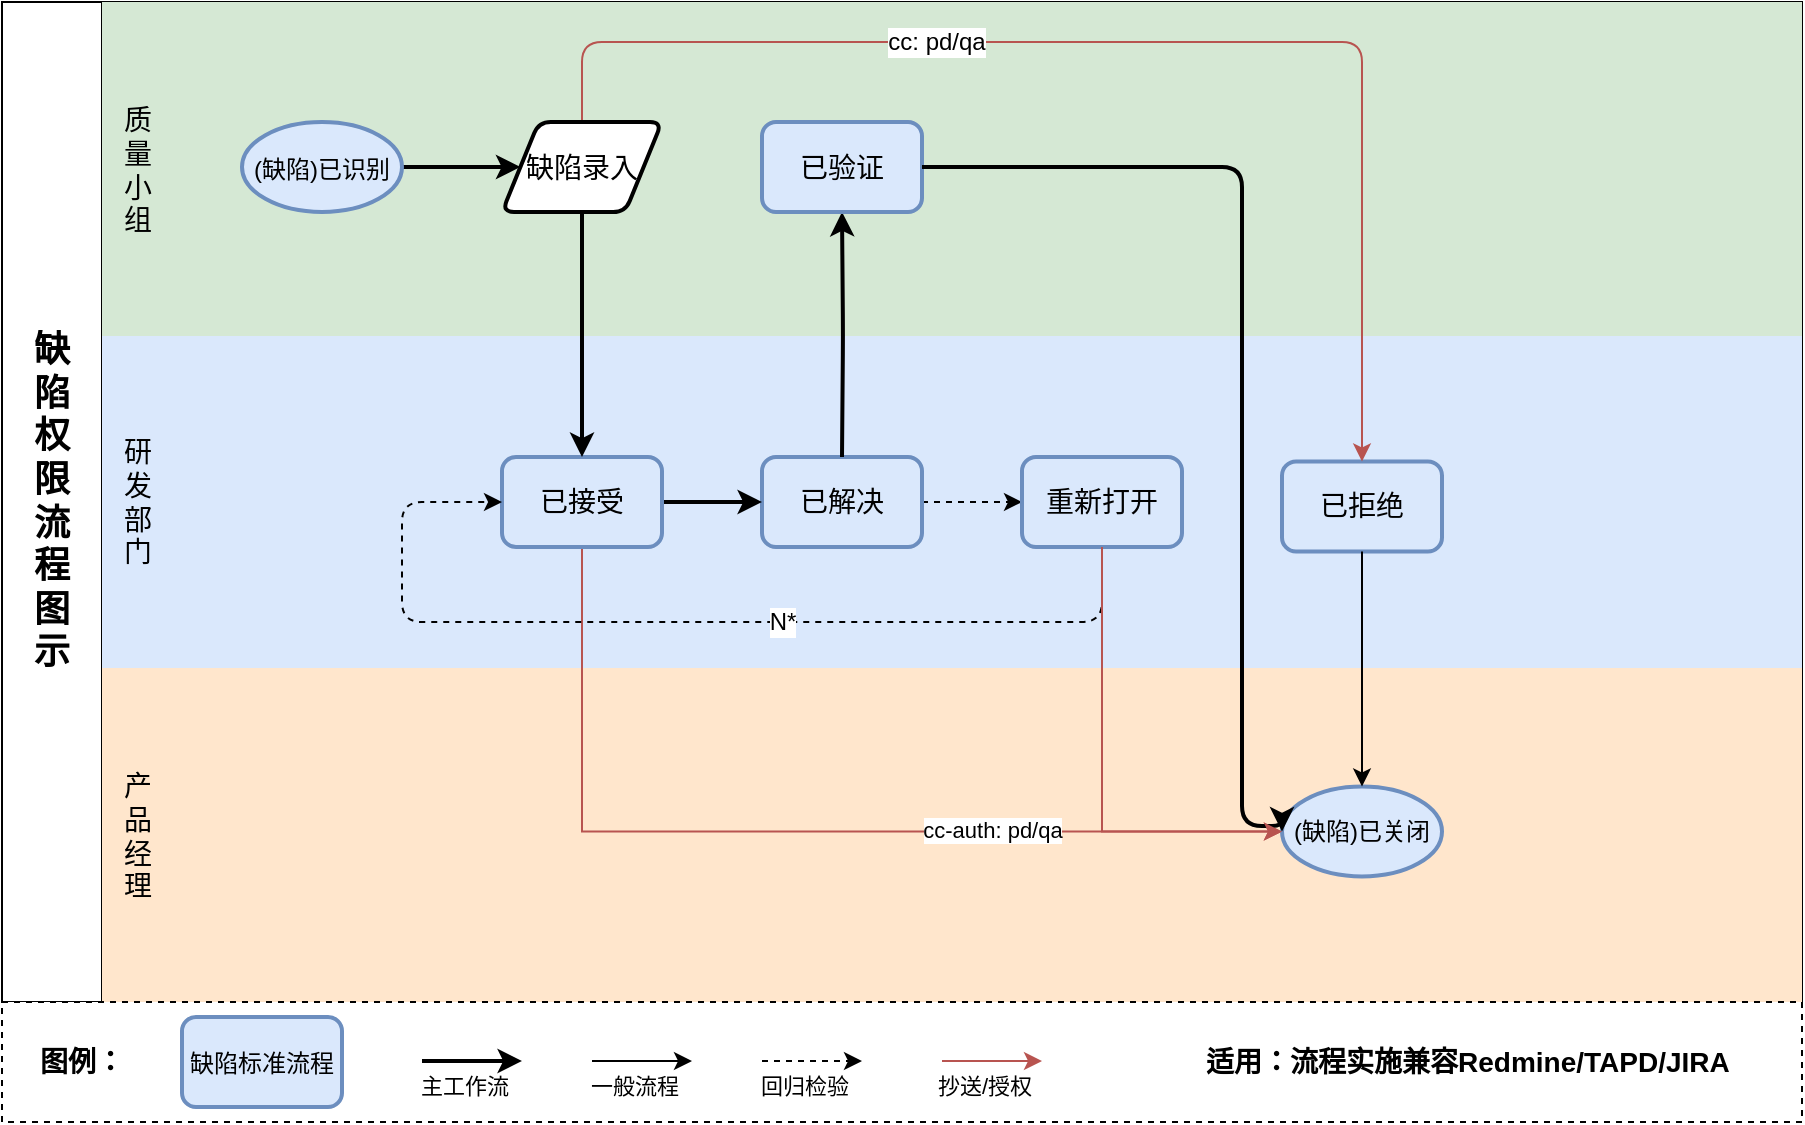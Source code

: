 <mxfile version="20.8.20" type="github">
  <diagram id="prtHgNgQTEPvFCAcTncT" name="缺陷权限流程图示">
    <mxGraphModel dx="1434" dy="796" grid="1" gridSize="10" guides="1" tooltips="1" connect="1" arrows="1" fold="1" page="1" pageScale="1" pageWidth="1169" pageHeight="827" math="0" shadow="0">
      <root>
        <mxCell id="0" />
        <mxCell id="1" parent="0" />
        <mxCell id="22" value="" style="group" parent="1" vertex="1" connectable="0">
          <mxGeometry x="120" y="80" width="900" height="560" as="geometry" />
        </mxCell>
        <mxCell id="2" value="" style="shape=table;startSize=0;container=1;collapsible=0;childLayout=tableLayout;" parent="22" vertex="1">
          <mxGeometry width="900" height="500" as="geometry" />
        </mxCell>
        <mxCell id="3" value="" style="shape=tableRow;horizontal=0;startSize=0;swimlaneHead=0;swimlaneBody=0;top=0;left=0;bottom=0;right=0;collapsible=0;dropTarget=0;fillColor=none;points=[[0,0.5],[1,0.5]];portConstraint=eastwest;" parent="2" vertex="1">
          <mxGeometry width="900" height="167" as="geometry" />
        </mxCell>
        <mxCell id="4" value="&lt;font style=&quot;font-size: 18px;&quot;&gt;缺陷权限流程图示&lt;/font&gt;" style="shape=partialRectangle;html=1;whiteSpace=wrap;connectable=0;overflow=hidden;fillColor=none;top=0;left=0;bottom=0;right=0;pointerEvents=1;rowspan=3;colspan=1;fontSize=18;spacing=16;fontStyle=1" parent="3" vertex="1">
          <mxGeometry width="50" height="500" as="geometry">
            <mxRectangle width="50" height="167" as="alternateBounds" />
          </mxGeometry>
        </mxCell>
        <mxCell id="5" value="质量小组" style="shape=partialRectangle;html=1;whiteSpace=wrap;connectable=0;overflow=hidden;fillColor=#d5e8d4;top=0;left=0;bottom=0;right=0;pointerEvents=1;spacing=8;fontSize=14;strokeColor=#82b366;" parent="3" vertex="1">
          <mxGeometry x="50" width="36" height="167" as="geometry">
            <mxRectangle width="36" height="167" as="alternateBounds" />
          </mxGeometry>
        </mxCell>
        <mxCell id="6" value="" style="shape=partialRectangle;html=1;whiteSpace=wrap;connectable=0;overflow=hidden;fillColor=#d5e8d4;top=0;left=0;bottom=0;right=0;pointerEvents=1;strokeColor=#82b366;" parent="3" vertex="1">
          <mxGeometry x="86" width="814" height="167" as="geometry">
            <mxRectangle width="814" height="167" as="alternateBounds" />
          </mxGeometry>
        </mxCell>
        <mxCell id="7" value="" style="shape=tableRow;horizontal=0;startSize=0;swimlaneHead=0;swimlaneBody=0;top=0;left=0;bottom=0;right=0;collapsible=0;dropTarget=0;fillColor=none;points=[[0,0.5],[1,0.5]];portConstraint=eastwest;" parent="2" vertex="1">
          <mxGeometry y="167" width="900" height="166" as="geometry" />
        </mxCell>
        <mxCell id="8" value="" style="shape=partialRectangle;html=1;whiteSpace=wrap;connectable=0;overflow=hidden;fillColor=none;top=0;left=0;bottom=0;right=0;pointerEvents=1;" parent="7" vertex="1" visible="0">
          <mxGeometry width="50" height="166" as="geometry">
            <mxRectangle width="50" height="166" as="alternateBounds" />
          </mxGeometry>
        </mxCell>
        <mxCell id="9" value="研发部门" style="shape=partialRectangle;html=1;whiteSpace=wrap;connectable=0;overflow=hidden;fillColor=#dae8fc;top=0;left=0;bottom=0;right=0;pointerEvents=1;spacing=8;fontSize=14;strokeColor=#6c8ebf;" parent="7" vertex="1">
          <mxGeometry x="50" width="36" height="166" as="geometry">
            <mxRectangle width="36" height="166" as="alternateBounds" />
          </mxGeometry>
        </mxCell>
        <mxCell id="10" value="" style="shape=partialRectangle;html=1;whiteSpace=wrap;connectable=0;overflow=hidden;fillColor=#dae8fc;top=0;left=0;bottom=0;right=0;pointerEvents=1;strokeColor=#6c8ebf;" parent="7" vertex="1">
          <mxGeometry x="86" width="814" height="166" as="geometry">
            <mxRectangle width="814" height="166" as="alternateBounds" />
          </mxGeometry>
        </mxCell>
        <mxCell id="11" value="" style="shape=tableRow;horizontal=0;startSize=0;swimlaneHead=0;swimlaneBody=0;top=0;left=0;bottom=0;right=0;collapsible=0;dropTarget=0;fillColor=none;points=[[0,0.5],[1,0.5]];portConstraint=eastwest;" parent="2" vertex="1">
          <mxGeometry y="333" width="900" height="167" as="geometry" />
        </mxCell>
        <mxCell id="12" value="" style="shape=partialRectangle;html=1;whiteSpace=wrap;connectable=0;overflow=hidden;fillColor=none;top=0;left=0;bottom=0;right=0;pointerEvents=1;" parent="11" vertex="1" visible="0">
          <mxGeometry width="50" height="167" as="geometry">
            <mxRectangle width="50" height="167" as="alternateBounds" />
          </mxGeometry>
        </mxCell>
        <mxCell id="13" value="产品经理" style="shape=partialRectangle;html=1;whiteSpace=wrap;connectable=0;overflow=hidden;fillColor=#ffe6cc;top=0;left=0;bottom=0;right=0;pointerEvents=1;spacing=8;fontSize=14;strokeColor=#d79b00;" parent="11" vertex="1">
          <mxGeometry x="50" width="36" height="167" as="geometry">
            <mxRectangle width="36" height="167" as="alternateBounds" />
          </mxGeometry>
        </mxCell>
        <mxCell id="14" value="" style="shape=partialRectangle;html=1;whiteSpace=wrap;connectable=0;overflow=hidden;fillColor=#ffe6cc;top=0;left=0;bottom=0;right=0;pointerEvents=1;strokeColor=#d79b00;" parent="11" vertex="1">
          <mxGeometry x="86" width="814" height="167" as="geometry">
            <mxRectangle width="814" height="167" as="alternateBounds" />
          </mxGeometry>
        </mxCell>
        <mxCell id="21" value="" style="rounded=0;whiteSpace=wrap;html=1;fontSize=14;dashed=1;" parent="22" vertex="1">
          <mxGeometry y="500" width="900" height="60" as="geometry" />
        </mxCell>
        <mxCell id="23" value="图例：" style="text;html=1;strokeColor=none;fillColor=none;align=center;verticalAlign=middle;whiteSpace=wrap;rounded=0;dashed=1;fontSize=14;fontStyle=1" parent="22" vertex="1">
          <mxGeometry x="10" y="515" width="60" height="30" as="geometry" />
        </mxCell>
        <mxCell id="24" value="&lt;font style=&quot;font-size: 12px;&quot;&gt;缺陷标准流程&lt;/font&gt;" style="rounded=1;whiteSpace=wrap;html=1;absoluteArcSize=1;arcSize=14;strokeWidth=2;fontSize=14;fillColor=#dae8fc;strokeColor=#6c8ebf;" parent="22" vertex="1">
          <mxGeometry x="90" y="507.5" width="80" height="45" as="geometry" />
        </mxCell>
        <mxCell id="27" value="已拒绝" style="rounded=1;whiteSpace=wrap;html=1;absoluteArcSize=1;arcSize=14;strokeWidth=2;fontSize=14;fillColor=#dae8fc;strokeColor=#6c8ebf;" parent="22" vertex="1">
          <mxGeometry x="640" y="229.75" width="80" height="45" as="geometry" />
        </mxCell>
        <mxCell id="41" style="edgeStyle=orthogonalEdgeStyle;html=1;exitX=1;exitY=0.5;exitDx=0;exitDy=0;entryX=0;entryY=0.5;entryDx=0;entryDy=0;fontSize=12;fillColor=#f8cecc;strokeColor=#000000;dashed=1;" parent="22" source="32" target="36" edge="1">
          <mxGeometry relative="1" as="geometry" />
        </mxCell>
        <mxCell id="32" value="已解决" style="rounded=1;whiteSpace=wrap;html=1;absoluteArcSize=1;arcSize=14;strokeWidth=2;fontSize=14;fillColor=#dae8fc;strokeColor=#6c8ebf;" parent="22" vertex="1">
          <mxGeometry x="380" y="227.5" width="80" height="45" as="geometry" />
        </mxCell>
        <mxCell id="38" style="edgeStyle=orthogonalEdgeStyle;html=1;exitX=0.5;exitY=0;exitDx=0;exitDy=0;entryX=0.5;entryY=1;entryDx=0;entryDy=0;fontSize=12;strokeWidth=2;" parent="22" target="35" edge="1">
          <mxGeometry relative="1" as="geometry">
            <mxPoint x="420" y="227.5" as="sourcePoint" />
          </mxGeometry>
        </mxCell>
        <mxCell id="35" value="已验证" style="rounded=1;whiteSpace=wrap;html=1;absoluteArcSize=1;arcSize=14;strokeWidth=2;fontSize=14;fillColor=#dae8fc;strokeColor=#6c8ebf;" parent="22" vertex="1">
          <mxGeometry x="380" y="60" width="80" height="45" as="geometry" />
        </mxCell>
        <mxCell id="36" value="重新打开" style="rounded=1;whiteSpace=wrap;html=1;absoluteArcSize=1;arcSize=14;strokeWidth=2;fontSize=14;fillColor=#dae8fc;strokeColor=#6c8ebf;" parent="22" vertex="1">
          <mxGeometry x="510" y="227.5" width="80" height="45" as="geometry" />
        </mxCell>
        <mxCell id="dTOIaPzAnfacTVlvx3Cz-57" value="" style="endArrow=classic;html=1;rounded=0;strokeColor=#000000;strokeWidth=2;" edge="1" parent="22">
          <mxGeometry width="50" height="50" relative="1" as="geometry">
            <mxPoint x="210" y="529.5" as="sourcePoint" />
            <mxPoint x="260" y="529.5" as="targetPoint" />
          </mxGeometry>
        </mxCell>
        <mxCell id="dTOIaPzAnfacTVlvx3Cz-58" value="主工作流" style="edgeLabel;html=1;align=center;verticalAlign=middle;resizable=0;points=[];" vertex="1" connectable="0" parent="dTOIaPzAnfacTVlvx3Cz-57">
          <mxGeometry x="-0.18" y="-12" relative="1" as="geometry">
            <mxPoint as="offset" />
          </mxGeometry>
        </mxCell>
        <mxCell id="dTOIaPzAnfacTVlvx3Cz-49" value="" style="endArrow=classic;html=1;rounded=0;strokeColor=#000000;strokeWidth=1;" edge="1" parent="22">
          <mxGeometry width="50" height="50" relative="1" as="geometry">
            <mxPoint x="295" y="529.5" as="sourcePoint" />
            <mxPoint x="345" y="529.5" as="targetPoint" />
          </mxGeometry>
        </mxCell>
        <mxCell id="dTOIaPzAnfacTVlvx3Cz-50" value="一般流程" style="edgeLabel;html=1;align=center;verticalAlign=middle;resizable=0;points=[];" vertex="1" connectable="0" parent="dTOIaPzAnfacTVlvx3Cz-49">
          <mxGeometry x="-0.18" y="-12" relative="1" as="geometry">
            <mxPoint as="offset" />
          </mxGeometry>
        </mxCell>
        <mxCell id="dTOIaPzAnfacTVlvx3Cz-52" value="" style="endArrow=classic;html=1;rounded=0;strokeColor=#000000;strokeWidth=1;dashed=1;" edge="1" parent="22">
          <mxGeometry width="50" height="50" relative="1" as="geometry">
            <mxPoint x="380" y="529.5" as="sourcePoint" />
            <mxPoint x="430" y="529.5" as="targetPoint" />
          </mxGeometry>
        </mxCell>
        <mxCell id="dTOIaPzAnfacTVlvx3Cz-53" value="回归检验" style="edgeLabel;html=1;align=center;verticalAlign=middle;resizable=0;points=[];" vertex="1" connectable="0" parent="dTOIaPzAnfacTVlvx3Cz-52">
          <mxGeometry x="-0.18" y="-12" relative="1" as="geometry">
            <mxPoint as="offset" />
          </mxGeometry>
        </mxCell>
        <mxCell id="dTOIaPzAnfacTVlvx3Cz-55" value="" style="endArrow=classic;html=1;rounded=0;strokeColor=#b85450;strokeWidth=1;fillColor=#f8cecc;" edge="1" parent="22">
          <mxGeometry width="50" height="50" relative="1" as="geometry">
            <mxPoint x="470" y="529.5" as="sourcePoint" />
            <mxPoint x="520" y="529.5" as="targetPoint" />
          </mxGeometry>
        </mxCell>
        <mxCell id="dTOIaPzAnfacTVlvx3Cz-56" value="抄送/授权" style="edgeLabel;html=1;align=center;verticalAlign=middle;resizable=0;points=[];" vertex="1" connectable="0" parent="dTOIaPzAnfacTVlvx3Cz-55">
          <mxGeometry x="-0.18" y="-12" relative="1" as="geometry">
            <mxPoint as="offset" />
          </mxGeometry>
        </mxCell>
        <mxCell id="dTOIaPzAnfacTVlvx3Cz-59" value="适用：流程实施兼容Redmine/TAPD/JIRA" style="text;html=1;strokeColor=none;fillColor=none;align=left;verticalAlign=middle;whiteSpace=wrap;rounded=0;dashed=1;fontSize=14;fontStyle=1" vertex="1" parent="22">
          <mxGeometry x="600" y="515" width="280" height="30" as="geometry" />
        </mxCell>
        <mxCell id="25" style="edgeStyle=none;html=1;exitX=1;exitY=0.5;exitDx=0;exitDy=0;exitPerimeter=0;entryX=0;entryY=0.5;entryDx=0;entryDy=0;fontSize=12;strokeWidth=2;" parent="1" source="15" target="20" edge="1">
          <mxGeometry relative="1" as="geometry" />
        </mxCell>
        <mxCell id="15" value="&lt;font style=&quot;font-size: 12px;&quot;&gt;(缺陷)已识别&lt;/font&gt;" style="strokeWidth=2;html=1;shape=mxgraph.flowchart.start_1;whiteSpace=wrap;fontSize=14;fillColor=#dae8fc;strokeColor=#6c8ebf;" parent="1" vertex="1">
          <mxGeometry x="240" y="140" width="80" height="45" as="geometry" />
        </mxCell>
        <mxCell id="30" style="edgeStyle=orthogonalEdgeStyle;html=1;exitX=1;exitY=0.5;exitDx=0;exitDy=0;entryX=0;entryY=0.5;entryDx=0;entryDy=0;fontSize=12;strokeWidth=2;" parent="1" source="16" edge="1">
          <mxGeometry relative="1" as="geometry">
            <mxPoint x="500" y="330.0" as="targetPoint" />
          </mxGeometry>
        </mxCell>
        <mxCell id="dTOIaPzAnfacTVlvx3Cz-45" style="edgeStyle=orthogonalEdgeStyle;rounded=0;orthogonalLoop=1;jettySize=auto;html=1;exitX=0.5;exitY=1;exitDx=0;exitDy=0;entryX=0;entryY=0.5;entryDx=0;entryDy=0;entryPerimeter=0;fillColor=#f8cecc;strokeColor=#b85450;" edge="1" parent="1" source="16" target="17">
          <mxGeometry relative="1" as="geometry" />
        </mxCell>
        <mxCell id="dTOIaPzAnfacTVlvx3Cz-47" value="cc-auth: pd/qa" style="edgeLabel;html=1;align=center;verticalAlign=middle;resizable=0;points=[];" vertex="1" connectable="0" parent="dTOIaPzAnfacTVlvx3Cz-45">
          <mxGeometry x="0.411" y="1" relative="1" as="geometry">
            <mxPoint as="offset" />
          </mxGeometry>
        </mxCell>
        <mxCell id="16" value="已接受" style="rounded=1;whiteSpace=wrap;html=1;absoluteArcSize=1;arcSize=14;strokeWidth=2;fontSize=14;fillColor=#dae8fc;strokeColor=#6c8ebf;" parent="1" vertex="1">
          <mxGeometry x="370" y="307.5" width="80" height="45" as="geometry" />
        </mxCell>
        <mxCell id="26" style="edgeStyle=none;html=1;exitX=0.5;exitY=1;exitDx=0;exitDy=0;entryX=0.5;entryY=0;entryDx=0;entryDy=0;fontSize=12;strokeWidth=2;" parent="1" source="20" target="16" edge="1">
          <mxGeometry relative="1" as="geometry" />
        </mxCell>
        <mxCell id="29" style="edgeStyle=orthogonalEdgeStyle;html=1;exitX=0.5;exitY=0;exitDx=0;exitDy=0;entryX=0.5;entryY=0;entryDx=0;entryDy=0;fontSize=12;fillColor=#f8cecc;strokeColor=#b85450;" parent="1" source="20" target="27" edge="1">
          <mxGeometry relative="1" as="geometry">
            <Array as="points">
              <mxPoint x="410" y="100" />
              <mxPoint x="800" y="100" />
            </Array>
          </mxGeometry>
        </mxCell>
        <mxCell id="45" value="cc: pd/qa" style="edgeLabel;html=1;align=center;verticalAlign=middle;resizable=0;points=[];fontSize=12;" parent="29" vertex="1" connectable="0">
          <mxGeometry x="-0.322" relative="1" as="geometry">
            <mxPoint as="offset" />
          </mxGeometry>
        </mxCell>
        <mxCell id="20" value="&lt;font style=&quot;font-size: 14px;&quot;&gt;缺陷录入&lt;/font&gt;" style="shape=parallelogram;html=1;strokeWidth=2;perimeter=parallelogramPerimeter;whiteSpace=wrap;rounded=1;arcSize=12;size=0.23;fontSize=12;" parent="1" vertex="1">
          <mxGeometry x="370" y="140" width="80" height="45" as="geometry" />
        </mxCell>
        <mxCell id="17" value="(缺陷)已关闭" style="strokeWidth=2;html=1;shape=mxgraph.flowchart.start_1;whiteSpace=wrap;fontSize=12;fillColor=#dae8fc;strokeColor=#6c8ebf;" parent="1" vertex="1">
          <mxGeometry x="760" y="472.25" width="80" height="45" as="geometry" />
        </mxCell>
        <mxCell id="28" style="edgeStyle=none;html=1;exitX=0.5;exitY=1;exitDx=0;exitDy=0;entryX=0.5;entryY=0;entryDx=0;entryDy=0;entryPerimeter=0;fontSize=12;strokeWidth=1;" parent="1" source="27" target="17" edge="1">
          <mxGeometry relative="1" as="geometry" />
        </mxCell>
        <mxCell id="39" style="edgeStyle=orthogonalEdgeStyle;html=1;exitX=1;exitY=0.5;exitDx=0;exitDy=0;entryX=0;entryY=0.5;entryDx=0;entryDy=0;entryPerimeter=0;fontSize=12;strokeWidth=2;" parent="1" source="35" target="17" edge="1">
          <mxGeometry relative="1" as="geometry">
            <Array as="points">
              <mxPoint x="740" y="162" />
              <mxPoint x="740" y="492" />
            </Array>
          </mxGeometry>
        </mxCell>
        <mxCell id="42" style="edgeStyle=orthogonalEdgeStyle;html=1;exitX=0.5;exitY=1;exitDx=0;exitDy=0;entryX=0;entryY=0.5;entryDx=0;entryDy=0;fontSize=12;fillColor=#f8cecc;strokeColor=#000000;dashed=1;" parent="1" source="36" target="16" edge="1">
          <mxGeometry relative="1" as="geometry">
            <Array as="points">
              <mxPoint x="670" y="390" />
              <mxPoint x="320" y="390" />
              <mxPoint x="320" y="330" />
            </Array>
          </mxGeometry>
        </mxCell>
        <mxCell id="44" value="N*" style="edgeLabel;html=1;align=center;verticalAlign=middle;resizable=0;points=[];fontSize=12;" parent="42" vertex="1" connectable="0">
          <mxGeometry x="-0.207" relative="1" as="geometry">
            <mxPoint as="offset" />
          </mxGeometry>
        </mxCell>
        <mxCell id="dTOIaPzAnfacTVlvx3Cz-48" style="edgeStyle=orthogonalEdgeStyle;rounded=0;orthogonalLoop=1;jettySize=auto;html=1;exitX=0.5;exitY=1;exitDx=0;exitDy=0;entryX=0;entryY=0.5;entryDx=0;entryDy=0;entryPerimeter=0;strokeColor=#b85450;fillColor=#f8cecc;" edge="1" parent="1" source="36" target="17">
          <mxGeometry relative="1" as="geometry" />
        </mxCell>
      </root>
    </mxGraphModel>
  </diagram>
</mxfile>
